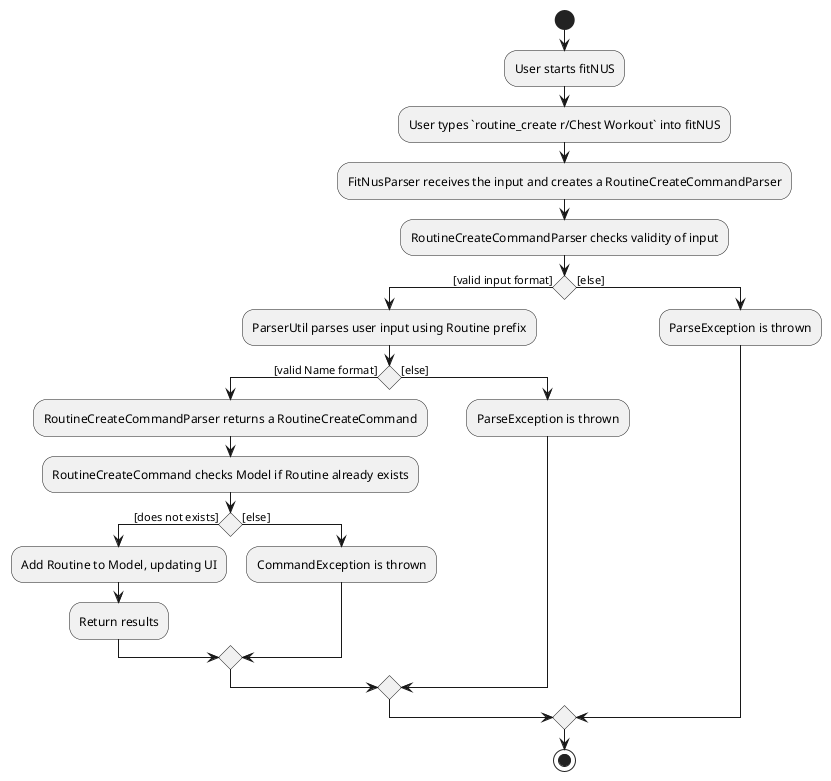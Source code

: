 @startuml
start

:User starts fitNUS;
:User types `routine_create r/Chest Workout` into fitNUS;
:FitNusParser receives the input and creates a RoutineCreateCommandParser;
:RoutineCreateCommandParser checks validity of input;

    if () then ([valid input format])
        :ParserUtil parses user input using Routine prefix;

            if () then ([valid Name format])
                :RoutineCreateCommandParser returns a RoutineCreateCommand;
                :RoutineCreateCommand checks Model if Routine already exists;

                if () then ([does not exists])
                :Add Routine to Model, updating UI;
                :Return results;

                else ([else])
                :CommandException is thrown;
                endif

            else ([else])
            :ParseException is thrown;
            endif

    else ([else])
    :ParseException is thrown;
    endif

stop
@enduml
